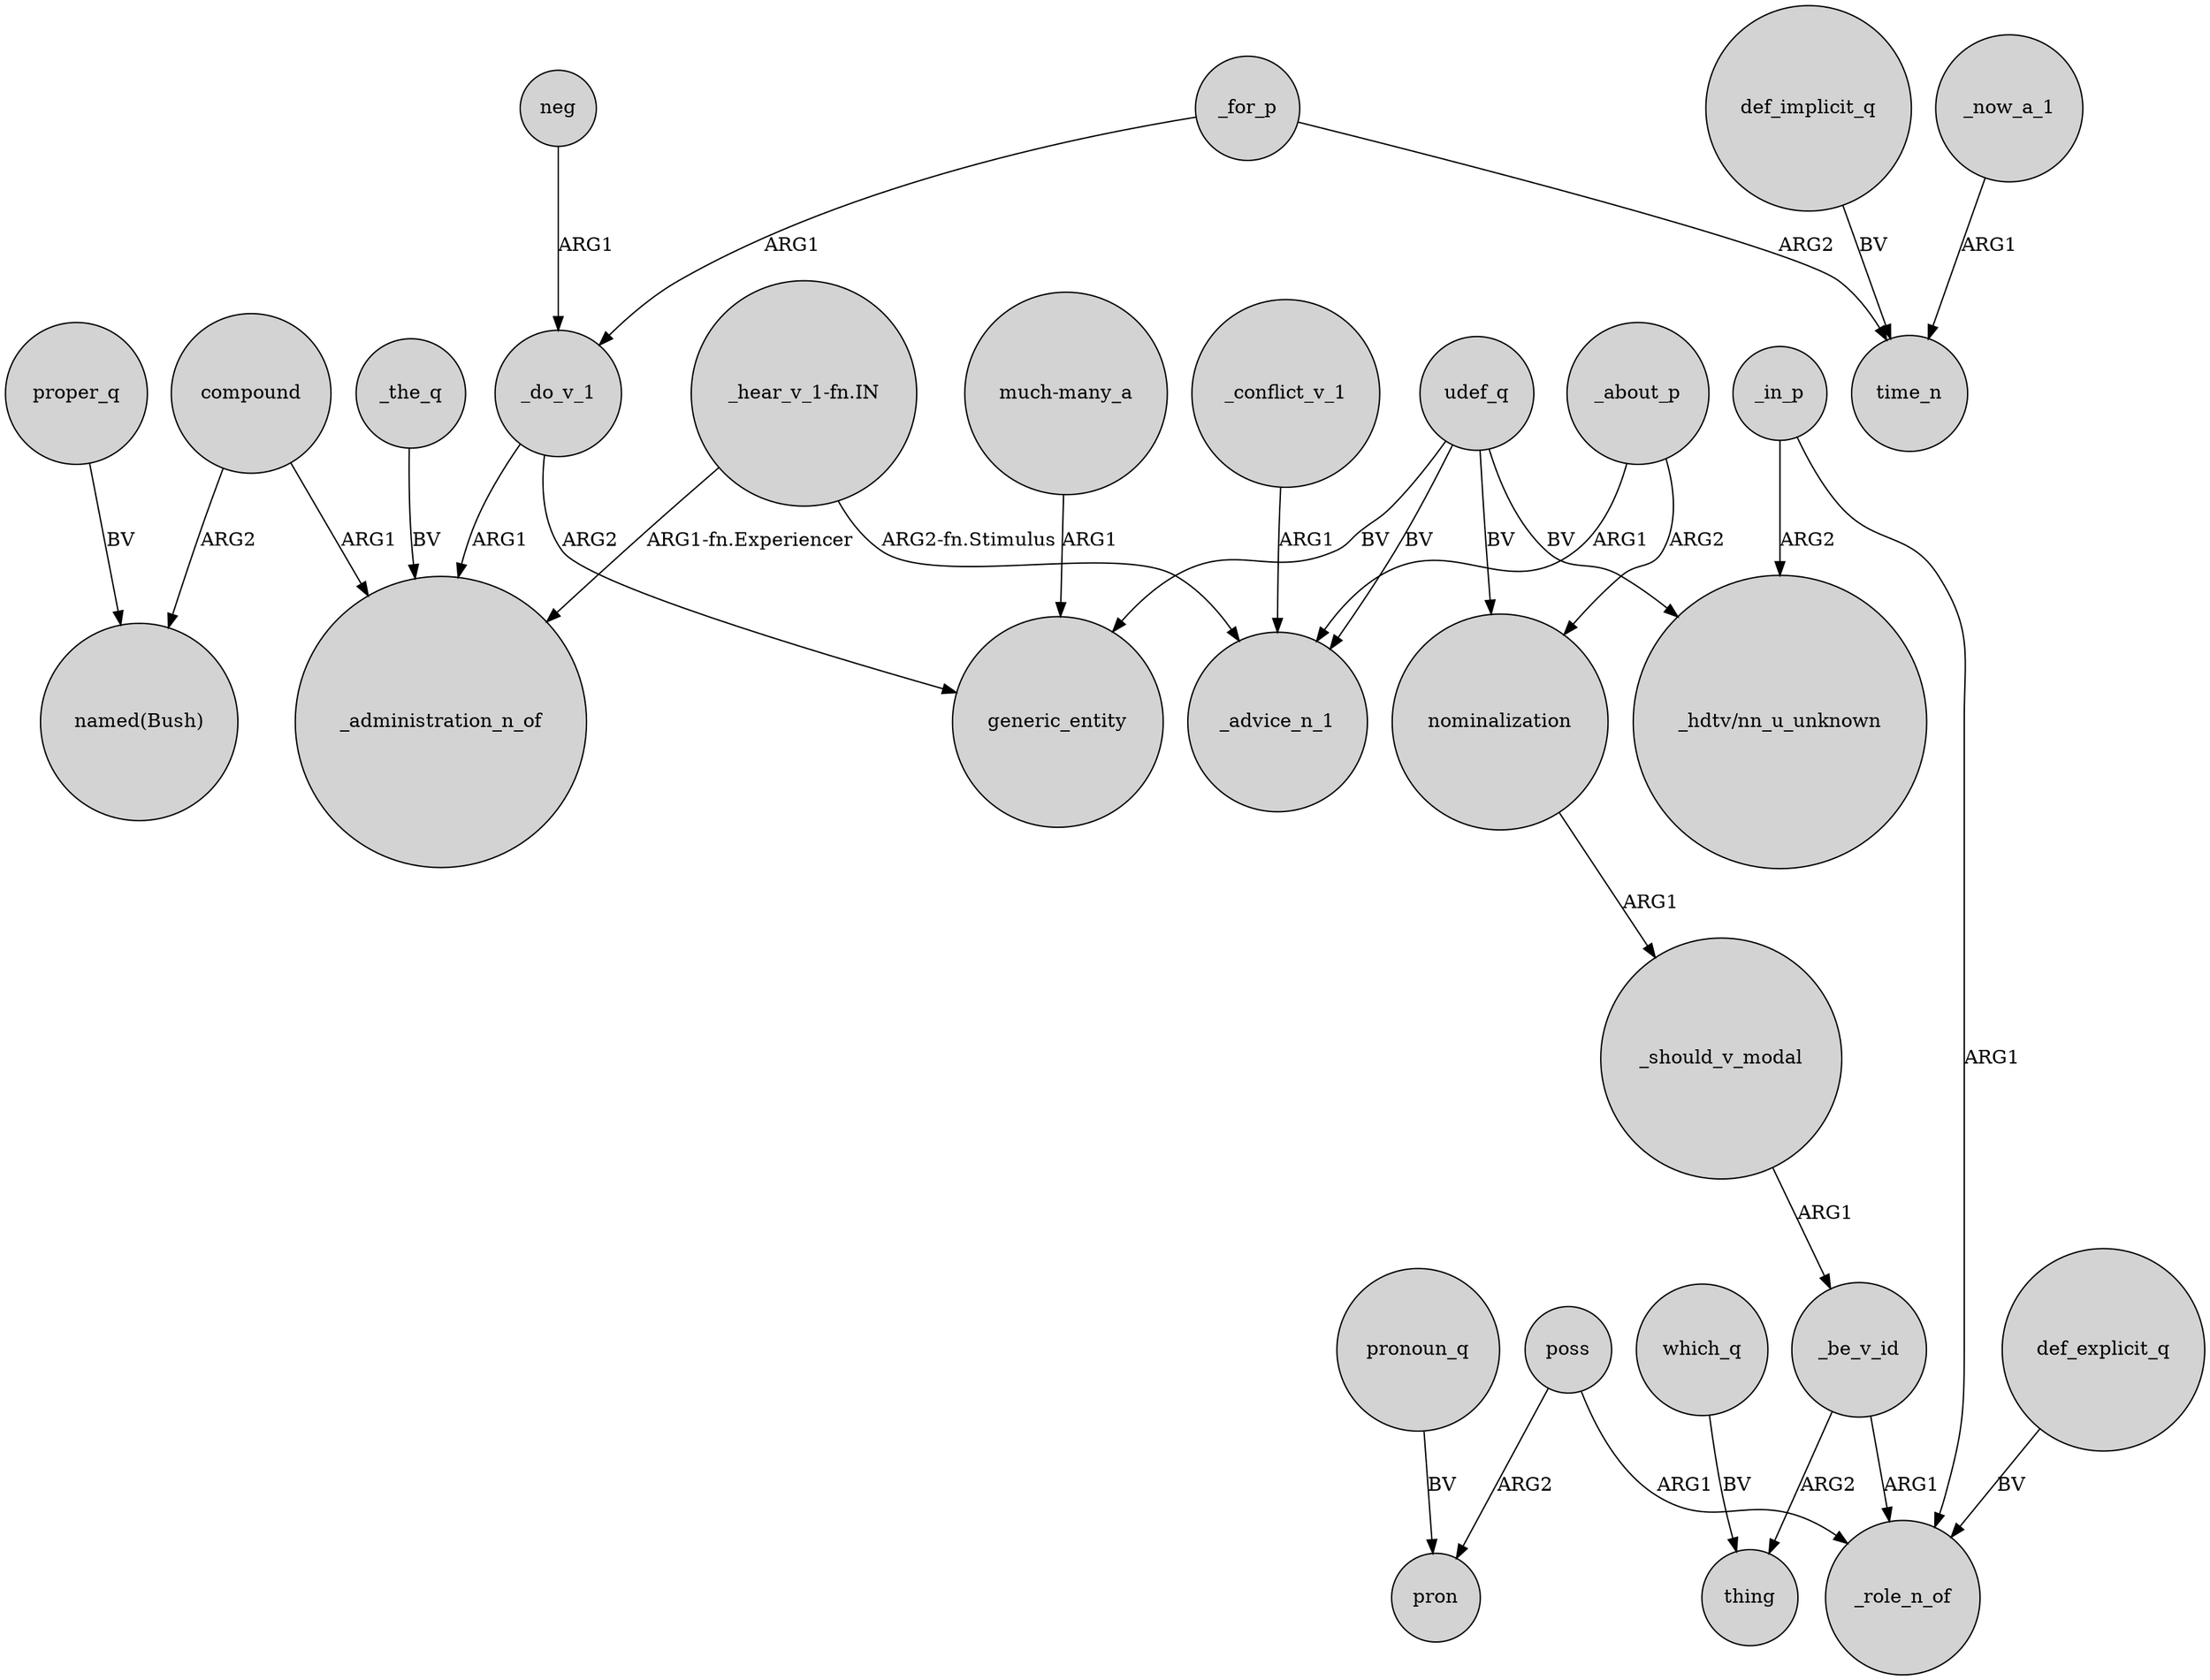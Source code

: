 digraph {
	node [shape=circle style=filled]
	"_hear_v_1-fn.IN" -> _administration_n_of [label="ARG1-fn.Experiencer"]
	_about_p -> _advice_n_1 [label=ARG1]
	_for_p -> time_n [label=ARG2]
	udef_q -> generic_entity [label=BV]
	poss -> pron [label=ARG2]
	compound -> "named(Bush)" [label=ARG2]
	"much-many_a" -> generic_entity [label=ARG1]
	"_hear_v_1-fn.IN" -> _advice_n_1 [label="ARG2-fn.Stimulus"]
	_about_p -> nominalization [label=ARG2]
	compound -> _administration_n_of [label=ARG1]
	_for_p -> _do_v_1 [label=ARG1]
	udef_q -> _advice_n_1 [label=BV]
	_do_v_1 -> generic_entity [label=ARG2]
	poss -> _role_n_of [label=ARG1]
	_in_p -> "_hdtv/nn_u_unknown" [label=ARG2]
	udef_q -> "_hdtv/nn_u_unknown" [label=BV]
	pronoun_q -> pron [label=BV]
	neg -> _do_v_1 [label=ARG1]
	_now_a_1 -> time_n [label=ARG1]
	proper_q -> "named(Bush)" [label=BV]
	udef_q -> nominalization [label=BV]
	_do_v_1 -> _administration_n_of [label=ARG1]
	def_explicit_q -> _role_n_of [label=BV]
	nominalization -> _should_v_modal [label=ARG1]
	_should_v_modal -> _be_v_id [label=ARG1]
	_the_q -> _administration_n_of [label=BV]
	_be_v_id -> thing [label=ARG2]
	_be_v_id -> _role_n_of [label=ARG1]
	_in_p -> _role_n_of [label=ARG1]
	_conflict_v_1 -> _advice_n_1 [label=ARG1]
	def_implicit_q -> time_n [label=BV]
	which_q -> thing [label=BV]
}
